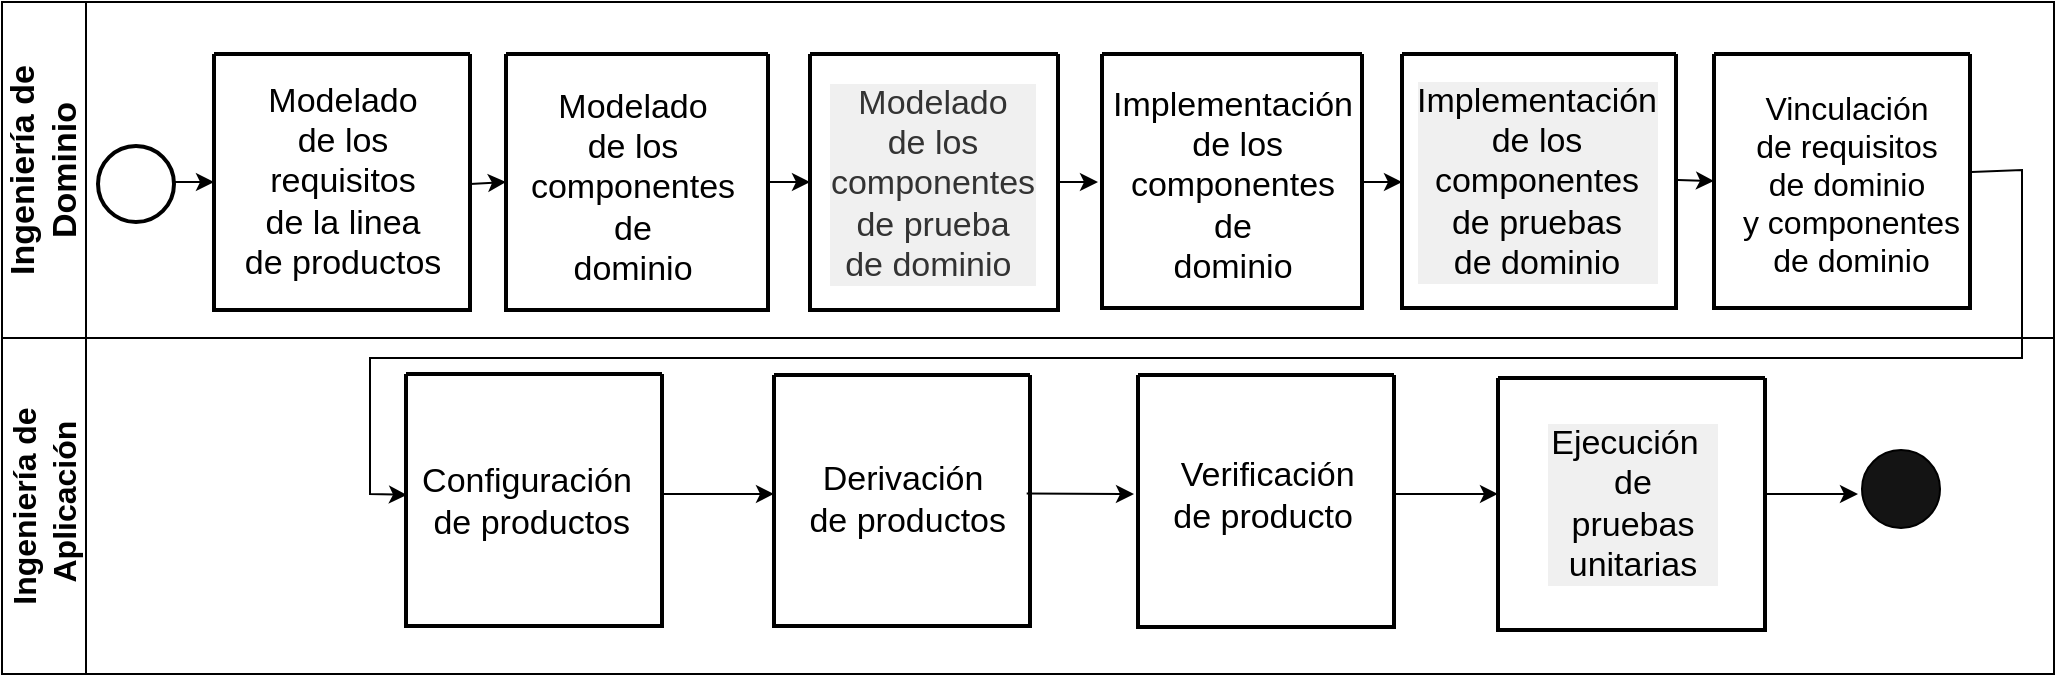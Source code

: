 <mxfile version="21.7.2" type="device">
  <diagram name="Página-1" id="q3V5Mw93JHJPvSxv4C5p">
    <mxGraphModel dx="503" dy="269" grid="1" gridSize="2" guides="1" tooltips="1" connect="1" arrows="1" fold="1" page="1" pageScale="1" pageWidth="827" pageHeight="1169" math="0" shadow="0">
      <root>
        <mxCell id="0" />
        <mxCell id="1" parent="0" />
        <mxCell id="cQB4QUcuAlDTOL6LTQAh-1" value="&lt;font style=&quot;font-size: 17px;&quot;&gt;Ingeniería de&lt;br style=&quot;border-color: var(--border-color);&quot;&gt;Dominio&lt;/font&gt;" style="swimlane;horizontal=0;whiteSpace=wrap;html=1;startSize=42;strokeColor=default;strokeWidth=1;fillColor=default;labelBackgroundColor=none;align=center;" parent="1" vertex="1">
          <mxGeometry x="62" y="134" width="1026" height="168" as="geometry" />
        </mxCell>
        <mxCell id="cQB4QUcuAlDTOL6LTQAh-4" value="" style="ellipse;whiteSpace=wrap;html=1;aspect=fixed;strokeWidth=2;" parent="cQB4QUcuAlDTOL6LTQAh-1" vertex="1">
          <mxGeometry x="48" y="72" width="38" height="38" as="geometry" />
        </mxCell>
        <mxCell id="cQB4QUcuAlDTOL6LTQAh-7" value="" style="swimlane;startSize=0;strokeWidth=2;" parent="cQB4QUcuAlDTOL6LTQAh-1" vertex="1">
          <mxGeometry x="106" y="26" width="128" height="128" as="geometry" />
        </mxCell>
        <mxCell id="cQB4QUcuAlDTOL6LTQAh-8" value="&lt;font style=&quot;font-size: 17px;&quot;&gt;Modelado&lt;br&gt;de los &lt;br&gt;requisitos &lt;br&gt;de la linea &lt;br&gt;de productos&lt;/font&gt;" style="text;html=1;align=center;verticalAlign=middle;resizable=0;points=[];autosize=1;strokeColor=none;fillColor=none;" parent="cQB4QUcuAlDTOL6LTQAh-7" vertex="1">
          <mxGeometry x="5" y="6" width="118" height="116" as="geometry" />
        </mxCell>
        <mxCell id="z19pGWAkj5HdxfK7Gyko-35" value="" style="endArrow=classic;html=1;rounded=0;entryX=0;entryY=0.5;entryDx=0;entryDy=0;" parent="cQB4QUcuAlDTOL6LTQAh-7" target="cQB4QUcuAlDTOL6LTQAh-9" edge="1">
          <mxGeometry width="50" height="50" relative="1" as="geometry">
            <mxPoint x="128" y="65" as="sourcePoint" />
            <mxPoint x="174" y="16" as="targetPoint" />
          </mxGeometry>
        </mxCell>
        <mxCell id="cQB4QUcuAlDTOL6LTQAh-9" value="" style="swimlane;startSize=0;strokeWidth=2;" parent="cQB4QUcuAlDTOL6LTQAh-1" vertex="1">
          <mxGeometry x="252" y="26" width="131" height="128" as="geometry" />
        </mxCell>
        <mxCell id="ry4gQ5ibIYoKiDbvtx-k-1" value="&lt;font style=&quot;font-size: 17px;&quot;&gt;Modelado &lt;br&gt;de los&lt;br&gt;componentes&lt;br&gt;de&lt;br&gt;dominio&lt;br&gt;&lt;/font&gt;" style="text;html=1;align=center;verticalAlign=middle;resizable=0;points=[];autosize=1;strokeColor=none;fillColor=none;" parent="cQB4QUcuAlDTOL6LTQAh-9" vertex="1">
          <mxGeometry x="2" y="9" width="122" height="116" as="geometry" />
        </mxCell>
        <mxCell id="ry4gQ5ibIYoKiDbvtx-k-14" value="" style="swimlane;startSize=0;strokeWidth=2;" parent="cQB4QUcuAlDTOL6LTQAh-1" vertex="1">
          <mxGeometry x="550" y="26" width="130" height="127" as="geometry" />
        </mxCell>
        <mxCell id="ry4gQ5ibIYoKiDbvtx-k-15" value="&lt;font style=&quot;font-size: 17px;&quot;&gt;Implementación&lt;br&gt;&amp;nbsp;de los&lt;br&gt;componentes&lt;br&gt;de&lt;br&gt;dominio&lt;br&gt;&lt;/font&gt;" style="text;html=1;align=center;verticalAlign=middle;resizable=0;points=[];autosize=1;strokeColor=none;fillColor=none;" parent="ry4gQ5ibIYoKiDbvtx-k-14" vertex="1">
          <mxGeometry x="-5" y="8" width="140" height="116" as="geometry" />
        </mxCell>
        <mxCell id="jpmV0QSNTrsMZlYqCO9t-9" value="" style="endArrow=classic;html=1;rounded=0;" edge="1" parent="ry4gQ5ibIYoKiDbvtx-k-14">
          <mxGeometry width="50" height="50" relative="1" as="geometry">
            <mxPoint x="130" y="64" as="sourcePoint" />
            <mxPoint x="150" y="64" as="targetPoint" />
          </mxGeometry>
        </mxCell>
        <mxCell id="ry4gQ5ibIYoKiDbvtx-k-4" value="" style="swimlane;startSize=0;strokeWidth=2;fillColor=#d5e8d4;fillStyle=solid;strokeColor=#000000;swimlaneLine=1;" parent="cQB4QUcuAlDTOL6LTQAh-1" vertex="1">
          <mxGeometry x="404" y="26" width="124" height="128" as="geometry">
            <mxRectangle x="330" y="30" width="50" height="40" as="alternateBounds" />
          </mxGeometry>
        </mxCell>
        <mxCell id="ry4gQ5ibIYoKiDbvtx-k-5" value="&lt;font style=&quot;font-size: 17px;&quot;&gt;Modelado&lt;br&gt;de los&lt;br&gt;componentes&lt;br&gt;de prueba&lt;br&gt;de dominio&amp;nbsp;&lt;br&gt;&lt;/font&gt;" style="text;html=1;align=center;verticalAlign=middle;resizable=0;points=[];autosize=1;strokeColor=none;fillColor=none;fontColor=#333333;strokeWidth=0;fillStyle=solid;labelBackgroundColor=#F0F0F0;" parent="ry4gQ5ibIYoKiDbvtx-k-4" vertex="1">
          <mxGeometry y="7" width="122" height="116" as="geometry" />
        </mxCell>
        <mxCell id="ry4gQ5ibIYoKiDbvtx-k-6" value="" style="swimlane;startSize=0;strokeWidth=2;fillColor=#5162D0;swimlaneLine=1;overflow=fill;fillStyle=zigzag-line;" parent="cQB4QUcuAlDTOL6LTQAh-1" vertex="1">
          <mxGeometry x="856" y="26" width="128" height="127" as="geometry" />
        </mxCell>
        <mxCell id="ry4gQ5ibIYoKiDbvtx-k-7" value="&lt;font style=&quot;font-size: 16px;&quot;&gt;Vinculación &lt;br&gt;de requisitos &lt;br&gt;de dominio&lt;br&gt;&amp;nbsp;y componentes&lt;br&gt;&amp;nbsp;de dominio&lt;/font&gt;" style="text;html=1;align=center;verticalAlign=middle;resizable=0;points=[];autosize=0;strokeColor=none;fillColor=none;strokeWidth=2;opacity=0;imageAspect=0;fillOpacity=0;strokeOpacity=0;direction=north;connectable=0;allowArrows=0;expand=0;movable=0;horizontal=1;" parent="ry4gQ5ibIYoKiDbvtx-k-6" vertex="1">
          <mxGeometry y="9.5" width="132" height="110" as="geometry" />
        </mxCell>
        <mxCell id="ry4gQ5ibIYoKiDbvtx-k-18" value="" style="swimlane;startSize=0;strokeWidth=2;fillColor=none;fontColor=#333333;strokeColor=#000000;fillStyle=solid;swimlaneFillColor=none;gradientColor=none;labelBackgroundColor=#E3E3E3;" parent="cQB4QUcuAlDTOL6LTQAh-1" vertex="1">
          <mxGeometry x="700" y="26" width="137" height="127" as="geometry" />
        </mxCell>
        <mxCell id="ry4gQ5ibIYoKiDbvtx-k-19" value="&lt;font style=&quot;font-size: 17px;&quot;&gt;Implementación &lt;br&gt;de los&lt;br&gt;componentes&lt;br&gt;de pruebas&lt;br&gt;de dominio&lt;br&gt;&lt;/font&gt;" style="text;html=1;align=center;verticalAlign=middle;resizable=0;points=[];autosize=1;strokeColor=none;fillColor=none;fillStyle=solid;gradientColor=none;shadow=0;labelBackgroundColor=#F0F0F0;" parent="ry4gQ5ibIYoKiDbvtx-k-18" vertex="1">
          <mxGeometry x="-3" y="6" width="140" height="116" as="geometry" />
        </mxCell>
        <mxCell id="z19pGWAkj5HdxfK7Gyko-34" value="" style="endArrow=classic;html=1;rounded=0;entryX=0;entryY=0.5;entryDx=0;entryDy=0;" parent="cQB4QUcuAlDTOL6LTQAh-1" target="cQB4QUcuAlDTOL6LTQAh-7" edge="1">
          <mxGeometry width="50" height="50" relative="1" as="geometry">
            <mxPoint x="86" y="90" as="sourcePoint" />
            <mxPoint x="136" y="40" as="targetPoint" />
          </mxGeometry>
        </mxCell>
        <mxCell id="z19pGWAkj5HdxfK7Gyko-37" value="" style="endArrow=classic;html=1;rounded=0;entryX=0;entryY=0.5;entryDx=0;entryDy=0;" parent="cQB4QUcuAlDTOL6LTQAh-1" target="ry4gQ5ibIYoKiDbvtx-k-4" edge="1">
          <mxGeometry width="50" height="50" relative="1" as="geometry">
            <mxPoint x="384" y="90" as="sourcePoint" />
            <mxPoint x="396" y="90" as="targetPoint" />
          </mxGeometry>
        </mxCell>
        <mxCell id="z19pGWAkj5HdxfK7Gyko-38" value="" style="endArrow=classic;html=1;rounded=0;exitX=1;exitY=0.5;exitDx=0;exitDy=0;" parent="cQB4QUcuAlDTOL6LTQAh-1" source="ry4gQ5ibIYoKiDbvtx-k-4" edge="1">
          <mxGeometry width="50" height="50" relative="1" as="geometry">
            <mxPoint x="526" y="92" as="sourcePoint" />
            <mxPoint x="548" y="90" as="targetPoint" />
          </mxGeometry>
        </mxCell>
        <mxCell id="z19pGWAkj5HdxfK7Gyko-40" value="" style="endArrow=classic;html=1;rounded=0;entryX=0;entryY=0.5;entryDx=0;entryDy=0;" parent="cQB4QUcuAlDTOL6LTQAh-1" edge="1" target="ry4gQ5ibIYoKiDbvtx-k-6">
          <mxGeometry width="50" height="50" relative="1" as="geometry">
            <mxPoint x="838" y="89" as="sourcePoint" />
            <mxPoint x="852" y="90" as="targetPoint" />
          </mxGeometry>
        </mxCell>
        <mxCell id="cQB4QUcuAlDTOL6LTQAh-3" value="&lt;span style=&quot;font-size: 16px;&quot;&gt;Ingeniería de&lt;br&gt;&amp;nbsp;Aplicación&lt;/span&gt;" style="swimlane;horizontal=0;whiteSpace=wrap;html=1;startSize=42;labelBackgroundColor=none;" parent="1" vertex="1">
          <mxGeometry x="62" y="302" width="1026" height="168" as="geometry" />
        </mxCell>
        <mxCell id="ry4gQ5ibIYoKiDbvtx-k-26" value="" style="swimlane;startSize=0;strokeWidth=2;" parent="cQB4QUcuAlDTOL6LTQAh-3" vertex="1">
          <mxGeometry x="386" y="18.5" width="128" height="125.5" as="geometry" />
        </mxCell>
        <mxCell id="ry4gQ5ibIYoKiDbvtx-k-27" value="&lt;font style=&quot;font-size: 17px;&quot;&gt;Derivación&lt;br&gt;&amp;nbsp;de productos&lt;/font&gt;" style="text;html=1;align=center;verticalAlign=middle;resizable=0;points=[];autosize=1;strokeColor=none;fillColor=none;" parent="ry4gQ5ibIYoKiDbvtx-k-26" vertex="1">
          <mxGeometry x="3" y="35.5" width="122" height="54" as="geometry" />
        </mxCell>
        <mxCell id="ry4gQ5ibIYoKiDbvtx-k-30" value="" style="swimlane;startSize=0;strokeWidth=2;" parent="cQB4QUcuAlDTOL6LTQAh-3" vertex="1">
          <mxGeometry x="568" y="18.5" width="128" height="126" as="geometry" />
        </mxCell>
        <mxCell id="ry4gQ5ibIYoKiDbvtx-k-31" value="&lt;font style=&quot;font-size: 17px;&quot;&gt;&amp;nbsp;Verificación &lt;br&gt;de producto&lt;/font&gt;" style="text;html=1;align=center;verticalAlign=middle;resizable=0;points=[];autosize=1;strokeColor=none;fillColor=none;" parent="ry4gQ5ibIYoKiDbvtx-k-30" vertex="1">
          <mxGeometry x="6" y="33.5" width="112" height="54" as="geometry" />
        </mxCell>
        <mxCell id="ry4gQ5ibIYoKiDbvtx-k-22" value="" style="swimlane;startSize=0;strokeWidth=2;fillColor=#63FF7D;" parent="cQB4QUcuAlDTOL6LTQAh-3" vertex="1">
          <mxGeometry x="748" y="20" width="133.5" height="126" as="geometry" />
        </mxCell>
        <mxCell id="ry4gQ5ibIYoKiDbvtx-k-23" value="&lt;font style=&quot;font-size: 17px;&quot;&gt;&lt;font style=&quot;font-size: 17px;&quot;&gt;&lt;font style=&quot;font-size: 5px;&quot;&gt;&amp;nbsp;&lt;/font&gt;&lt;span style=&quot;font-size: 17px;&quot;&gt;Ejecución&amp;nbsp;&amp;nbsp;&lt;/span&gt;&lt;br&gt;&lt;span style=&quot;font-size: 17px;&quot;&gt;de&lt;/span&gt;&lt;br&gt;&lt;span style=&quot;font-size: 17px;&quot;&gt;pruebas&lt;/span&gt;&lt;br&gt;&lt;span style=&quot;&quot;&gt;unitarias&lt;/span&gt;&lt;br&gt;&lt;/font&gt;&lt;/font&gt;" style="text;html=1;align=center;verticalAlign=middle;resizable=0;points=[];autosize=1;strokeColor=none;fillColor=none;gradientColor=none;opacity=0;labelBackgroundColor=#F0F0F0;" parent="ry4gQ5ibIYoKiDbvtx-k-22" vertex="1">
          <mxGeometry x="14.75" y="15" width="104" height="96" as="geometry" />
        </mxCell>
        <mxCell id="ry4gQ5ibIYoKiDbvtx-k-40" value="" style="ellipse;whiteSpace=wrap;html=1;aspect=fixed;fillStyle=solid;fillColor=#141414;" parent="cQB4QUcuAlDTOL6LTQAh-3" vertex="1">
          <mxGeometry x="930" y="56" width="39" height="39" as="geometry" />
        </mxCell>
        <mxCell id="ry4gQ5ibIYoKiDbvtx-k-24" value="" style="swimlane;startSize=0;strokeWidth=2;" parent="cQB4QUcuAlDTOL6LTQAh-3" vertex="1">
          <mxGeometry x="202" y="18" width="128" height="126" as="geometry" />
        </mxCell>
        <mxCell id="ry4gQ5ibIYoKiDbvtx-k-25" value="&lt;font style=&quot;font-size: 17px;&quot;&gt;Configuración&lt;br&gt;&amp;nbsp;de productos&lt;/font&gt;" style="text;html=1;align=center;verticalAlign=middle;resizable=0;points=[];autosize=1;strokeColor=none;fillColor=none;" parent="ry4gQ5ibIYoKiDbvtx-k-24" vertex="1">
          <mxGeometry x="-2" y="36.5" width="124" height="54" as="geometry" />
        </mxCell>
        <mxCell id="z19pGWAkj5HdxfK7Gyko-45" value="" style="endArrow=classic;html=1;rounded=0;entryX=0;entryY=0.46;entryDx=0;entryDy=0;entryPerimeter=0;" parent="cQB4QUcuAlDTOL6LTQAh-3" edge="1" target="ry4gQ5ibIYoKiDbvtx-k-22">
          <mxGeometry width="50" height="50" relative="1" as="geometry">
            <mxPoint x="696" y="78" as="sourcePoint" />
            <mxPoint x="744" y="78" as="targetPoint" />
          </mxGeometry>
        </mxCell>
        <mxCell id="jpmV0QSNTrsMZlYqCO9t-1" value="" style="endArrow=classic;html=1;rounded=0;exitX=0.987;exitY=0.472;exitDx=0;exitDy=0;exitPerimeter=0;" edge="1" parent="cQB4QUcuAlDTOL6LTQAh-3" source="ry4gQ5ibIYoKiDbvtx-k-26">
          <mxGeometry width="50" height="50" relative="1" as="geometry">
            <mxPoint x="516" y="78" as="sourcePoint" />
            <mxPoint x="566" y="78" as="targetPoint" />
          </mxGeometry>
        </mxCell>
        <mxCell id="jpmV0QSNTrsMZlYqCO9t-3" value="" style="endArrow=classic;html=1;rounded=0;entryX=0;entryY=0.474;entryDx=0;entryDy=0;entryPerimeter=0;" edge="1" parent="cQB4QUcuAlDTOL6LTQAh-3" target="ry4gQ5ibIYoKiDbvtx-k-26">
          <mxGeometry width="50" height="50" relative="1" as="geometry">
            <mxPoint x="330" y="78" as="sourcePoint" />
            <mxPoint x="382" y="78" as="targetPoint" />
          </mxGeometry>
        </mxCell>
        <mxCell id="jpmV0QSNTrsMZlYqCO9t-5" value="" style="endArrow=classic;html=1;rounded=0;" edge="1" parent="cQB4QUcuAlDTOL6LTQAh-3">
          <mxGeometry width="50" height="50" relative="1" as="geometry">
            <mxPoint x="882" y="78" as="sourcePoint" />
            <mxPoint x="928" y="78" as="targetPoint" />
          </mxGeometry>
        </mxCell>
        <mxCell id="z19pGWAkj5HdxfK7Gyko-41" value="" style="endArrow=classic;html=1;rounded=0;exitX=1.006;exitY=0.465;exitDx=0;exitDy=0;exitPerimeter=0;entryX=0.02;entryY=0.444;entryDx=0;entryDy=0;entryPerimeter=0;" parent="1" target="ry4gQ5ibIYoKiDbvtx-k-25" edge="1" source="ry4gQ5ibIYoKiDbvtx-k-6">
          <mxGeometry width="50" height="50" relative="1" as="geometry">
            <mxPoint x="1042" y="220" as="sourcePoint" />
            <mxPoint x="266" y="378" as="targetPoint" />
            <Array as="points">
              <mxPoint x="1072" y="218" />
              <mxPoint x="1072" y="312" />
              <mxPoint x="246" y="312" />
              <mxPoint x="246" y="380" />
            </Array>
          </mxGeometry>
        </mxCell>
      </root>
    </mxGraphModel>
  </diagram>
</mxfile>

